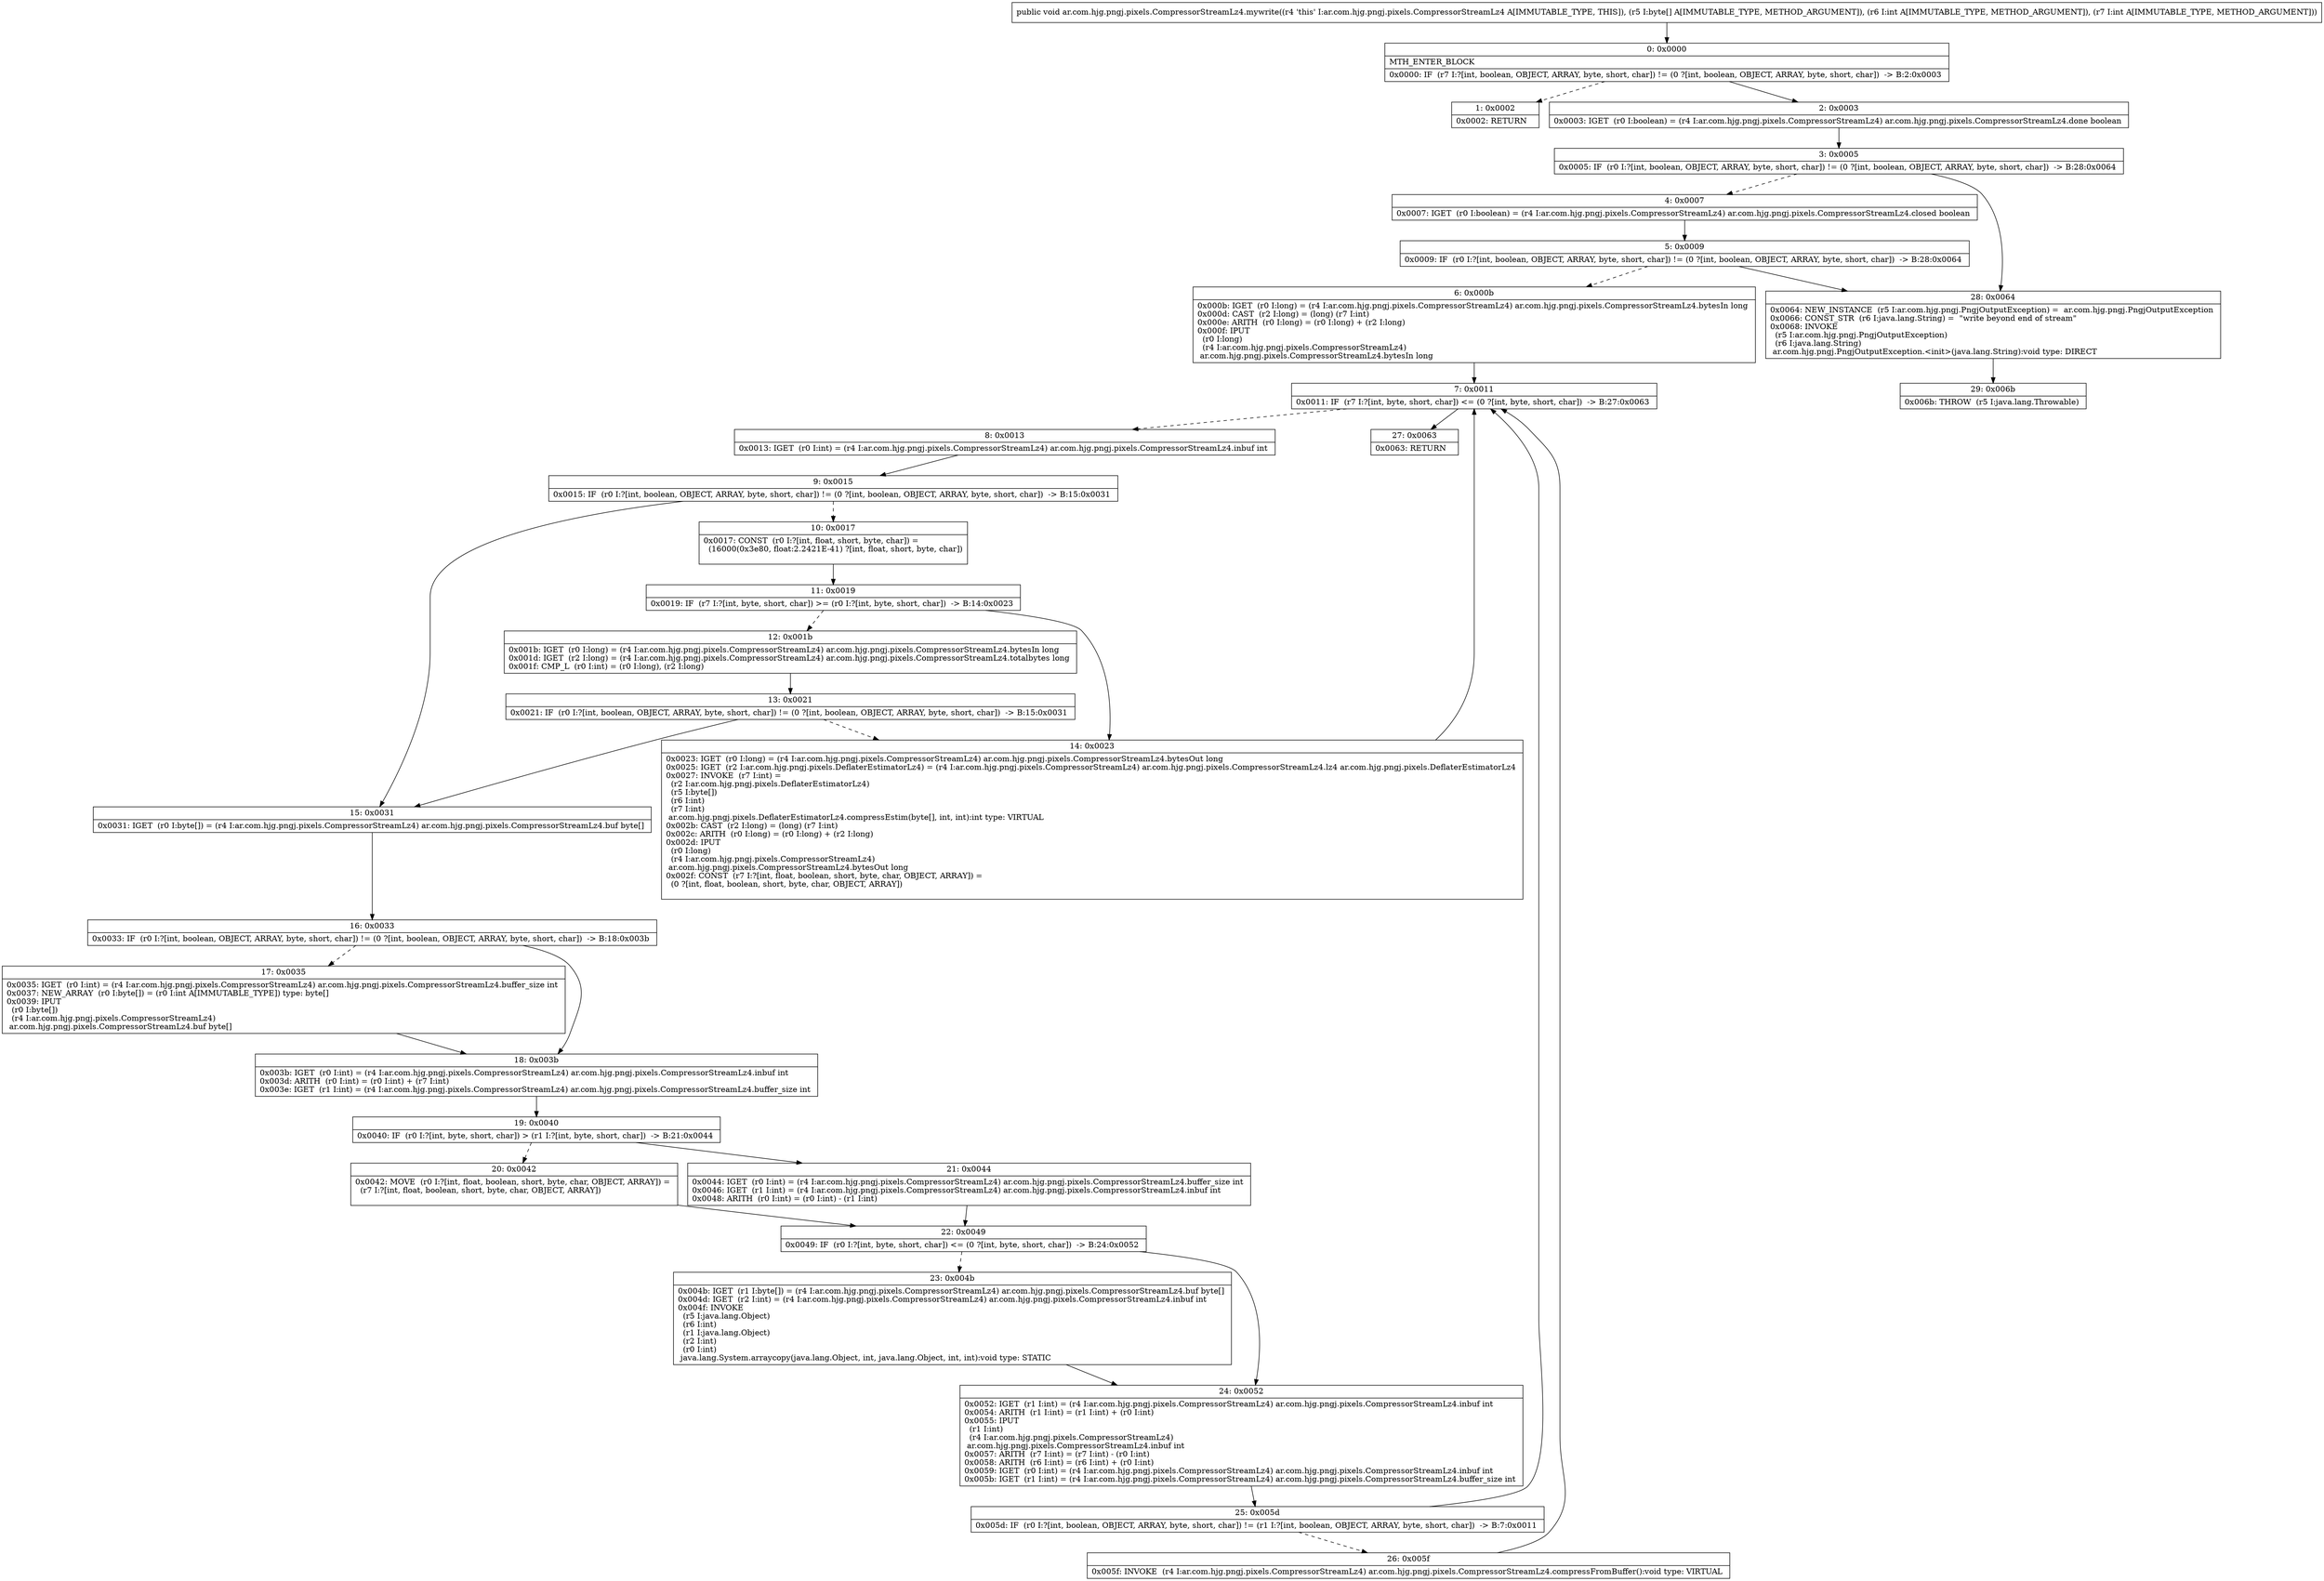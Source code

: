 digraph "CFG forar.com.hjg.pngj.pixels.CompressorStreamLz4.mywrite([BII)V" {
Node_0 [shape=record,label="{0\:\ 0x0000|MTH_ENTER_BLOCK\l|0x0000: IF  (r7 I:?[int, boolean, OBJECT, ARRAY, byte, short, char]) != (0 ?[int, boolean, OBJECT, ARRAY, byte, short, char])  \-\> B:2:0x0003 \l}"];
Node_1 [shape=record,label="{1\:\ 0x0002|0x0002: RETURN   \l}"];
Node_2 [shape=record,label="{2\:\ 0x0003|0x0003: IGET  (r0 I:boolean) = (r4 I:ar.com.hjg.pngj.pixels.CompressorStreamLz4) ar.com.hjg.pngj.pixels.CompressorStreamLz4.done boolean \l}"];
Node_3 [shape=record,label="{3\:\ 0x0005|0x0005: IF  (r0 I:?[int, boolean, OBJECT, ARRAY, byte, short, char]) != (0 ?[int, boolean, OBJECT, ARRAY, byte, short, char])  \-\> B:28:0x0064 \l}"];
Node_4 [shape=record,label="{4\:\ 0x0007|0x0007: IGET  (r0 I:boolean) = (r4 I:ar.com.hjg.pngj.pixels.CompressorStreamLz4) ar.com.hjg.pngj.pixels.CompressorStreamLz4.closed boolean \l}"];
Node_5 [shape=record,label="{5\:\ 0x0009|0x0009: IF  (r0 I:?[int, boolean, OBJECT, ARRAY, byte, short, char]) != (0 ?[int, boolean, OBJECT, ARRAY, byte, short, char])  \-\> B:28:0x0064 \l}"];
Node_6 [shape=record,label="{6\:\ 0x000b|0x000b: IGET  (r0 I:long) = (r4 I:ar.com.hjg.pngj.pixels.CompressorStreamLz4) ar.com.hjg.pngj.pixels.CompressorStreamLz4.bytesIn long \l0x000d: CAST  (r2 I:long) = (long) (r7 I:int) \l0x000e: ARITH  (r0 I:long) = (r0 I:long) + (r2 I:long) \l0x000f: IPUT  \l  (r0 I:long)\l  (r4 I:ar.com.hjg.pngj.pixels.CompressorStreamLz4)\l ar.com.hjg.pngj.pixels.CompressorStreamLz4.bytesIn long \l}"];
Node_7 [shape=record,label="{7\:\ 0x0011|0x0011: IF  (r7 I:?[int, byte, short, char]) \<= (0 ?[int, byte, short, char])  \-\> B:27:0x0063 \l}"];
Node_8 [shape=record,label="{8\:\ 0x0013|0x0013: IGET  (r0 I:int) = (r4 I:ar.com.hjg.pngj.pixels.CompressorStreamLz4) ar.com.hjg.pngj.pixels.CompressorStreamLz4.inbuf int \l}"];
Node_9 [shape=record,label="{9\:\ 0x0015|0x0015: IF  (r0 I:?[int, boolean, OBJECT, ARRAY, byte, short, char]) != (0 ?[int, boolean, OBJECT, ARRAY, byte, short, char])  \-\> B:15:0x0031 \l}"];
Node_10 [shape=record,label="{10\:\ 0x0017|0x0017: CONST  (r0 I:?[int, float, short, byte, char]) = \l  (16000(0x3e80, float:2.2421E\-41) ?[int, float, short, byte, char])\l \l}"];
Node_11 [shape=record,label="{11\:\ 0x0019|0x0019: IF  (r7 I:?[int, byte, short, char]) \>= (r0 I:?[int, byte, short, char])  \-\> B:14:0x0023 \l}"];
Node_12 [shape=record,label="{12\:\ 0x001b|0x001b: IGET  (r0 I:long) = (r4 I:ar.com.hjg.pngj.pixels.CompressorStreamLz4) ar.com.hjg.pngj.pixels.CompressorStreamLz4.bytesIn long \l0x001d: IGET  (r2 I:long) = (r4 I:ar.com.hjg.pngj.pixels.CompressorStreamLz4) ar.com.hjg.pngj.pixels.CompressorStreamLz4.totalbytes long \l0x001f: CMP_L  (r0 I:int) = (r0 I:long), (r2 I:long) \l}"];
Node_13 [shape=record,label="{13\:\ 0x0021|0x0021: IF  (r0 I:?[int, boolean, OBJECT, ARRAY, byte, short, char]) != (0 ?[int, boolean, OBJECT, ARRAY, byte, short, char])  \-\> B:15:0x0031 \l}"];
Node_14 [shape=record,label="{14\:\ 0x0023|0x0023: IGET  (r0 I:long) = (r4 I:ar.com.hjg.pngj.pixels.CompressorStreamLz4) ar.com.hjg.pngj.pixels.CompressorStreamLz4.bytesOut long \l0x0025: IGET  (r2 I:ar.com.hjg.pngj.pixels.DeflaterEstimatorLz4) = (r4 I:ar.com.hjg.pngj.pixels.CompressorStreamLz4) ar.com.hjg.pngj.pixels.CompressorStreamLz4.lz4 ar.com.hjg.pngj.pixels.DeflaterEstimatorLz4 \l0x0027: INVOKE  (r7 I:int) = \l  (r2 I:ar.com.hjg.pngj.pixels.DeflaterEstimatorLz4)\l  (r5 I:byte[])\l  (r6 I:int)\l  (r7 I:int)\l ar.com.hjg.pngj.pixels.DeflaterEstimatorLz4.compressEstim(byte[], int, int):int type: VIRTUAL \l0x002b: CAST  (r2 I:long) = (long) (r7 I:int) \l0x002c: ARITH  (r0 I:long) = (r0 I:long) + (r2 I:long) \l0x002d: IPUT  \l  (r0 I:long)\l  (r4 I:ar.com.hjg.pngj.pixels.CompressorStreamLz4)\l ar.com.hjg.pngj.pixels.CompressorStreamLz4.bytesOut long \l0x002f: CONST  (r7 I:?[int, float, boolean, short, byte, char, OBJECT, ARRAY]) = \l  (0 ?[int, float, boolean, short, byte, char, OBJECT, ARRAY])\l \l}"];
Node_15 [shape=record,label="{15\:\ 0x0031|0x0031: IGET  (r0 I:byte[]) = (r4 I:ar.com.hjg.pngj.pixels.CompressorStreamLz4) ar.com.hjg.pngj.pixels.CompressorStreamLz4.buf byte[] \l}"];
Node_16 [shape=record,label="{16\:\ 0x0033|0x0033: IF  (r0 I:?[int, boolean, OBJECT, ARRAY, byte, short, char]) != (0 ?[int, boolean, OBJECT, ARRAY, byte, short, char])  \-\> B:18:0x003b \l}"];
Node_17 [shape=record,label="{17\:\ 0x0035|0x0035: IGET  (r0 I:int) = (r4 I:ar.com.hjg.pngj.pixels.CompressorStreamLz4) ar.com.hjg.pngj.pixels.CompressorStreamLz4.buffer_size int \l0x0037: NEW_ARRAY  (r0 I:byte[]) = (r0 I:int A[IMMUTABLE_TYPE]) type: byte[] \l0x0039: IPUT  \l  (r0 I:byte[])\l  (r4 I:ar.com.hjg.pngj.pixels.CompressorStreamLz4)\l ar.com.hjg.pngj.pixels.CompressorStreamLz4.buf byte[] \l}"];
Node_18 [shape=record,label="{18\:\ 0x003b|0x003b: IGET  (r0 I:int) = (r4 I:ar.com.hjg.pngj.pixels.CompressorStreamLz4) ar.com.hjg.pngj.pixels.CompressorStreamLz4.inbuf int \l0x003d: ARITH  (r0 I:int) = (r0 I:int) + (r7 I:int) \l0x003e: IGET  (r1 I:int) = (r4 I:ar.com.hjg.pngj.pixels.CompressorStreamLz4) ar.com.hjg.pngj.pixels.CompressorStreamLz4.buffer_size int \l}"];
Node_19 [shape=record,label="{19\:\ 0x0040|0x0040: IF  (r0 I:?[int, byte, short, char]) \> (r1 I:?[int, byte, short, char])  \-\> B:21:0x0044 \l}"];
Node_20 [shape=record,label="{20\:\ 0x0042|0x0042: MOVE  (r0 I:?[int, float, boolean, short, byte, char, OBJECT, ARRAY]) = \l  (r7 I:?[int, float, boolean, short, byte, char, OBJECT, ARRAY])\l \l}"];
Node_21 [shape=record,label="{21\:\ 0x0044|0x0044: IGET  (r0 I:int) = (r4 I:ar.com.hjg.pngj.pixels.CompressorStreamLz4) ar.com.hjg.pngj.pixels.CompressorStreamLz4.buffer_size int \l0x0046: IGET  (r1 I:int) = (r4 I:ar.com.hjg.pngj.pixels.CompressorStreamLz4) ar.com.hjg.pngj.pixels.CompressorStreamLz4.inbuf int \l0x0048: ARITH  (r0 I:int) = (r0 I:int) \- (r1 I:int) \l}"];
Node_22 [shape=record,label="{22\:\ 0x0049|0x0049: IF  (r0 I:?[int, byte, short, char]) \<= (0 ?[int, byte, short, char])  \-\> B:24:0x0052 \l}"];
Node_23 [shape=record,label="{23\:\ 0x004b|0x004b: IGET  (r1 I:byte[]) = (r4 I:ar.com.hjg.pngj.pixels.CompressorStreamLz4) ar.com.hjg.pngj.pixels.CompressorStreamLz4.buf byte[] \l0x004d: IGET  (r2 I:int) = (r4 I:ar.com.hjg.pngj.pixels.CompressorStreamLz4) ar.com.hjg.pngj.pixels.CompressorStreamLz4.inbuf int \l0x004f: INVOKE  \l  (r5 I:java.lang.Object)\l  (r6 I:int)\l  (r1 I:java.lang.Object)\l  (r2 I:int)\l  (r0 I:int)\l java.lang.System.arraycopy(java.lang.Object, int, java.lang.Object, int, int):void type: STATIC \l}"];
Node_24 [shape=record,label="{24\:\ 0x0052|0x0052: IGET  (r1 I:int) = (r4 I:ar.com.hjg.pngj.pixels.CompressorStreamLz4) ar.com.hjg.pngj.pixels.CompressorStreamLz4.inbuf int \l0x0054: ARITH  (r1 I:int) = (r1 I:int) + (r0 I:int) \l0x0055: IPUT  \l  (r1 I:int)\l  (r4 I:ar.com.hjg.pngj.pixels.CompressorStreamLz4)\l ar.com.hjg.pngj.pixels.CompressorStreamLz4.inbuf int \l0x0057: ARITH  (r7 I:int) = (r7 I:int) \- (r0 I:int) \l0x0058: ARITH  (r6 I:int) = (r6 I:int) + (r0 I:int) \l0x0059: IGET  (r0 I:int) = (r4 I:ar.com.hjg.pngj.pixels.CompressorStreamLz4) ar.com.hjg.pngj.pixels.CompressorStreamLz4.inbuf int \l0x005b: IGET  (r1 I:int) = (r4 I:ar.com.hjg.pngj.pixels.CompressorStreamLz4) ar.com.hjg.pngj.pixels.CompressorStreamLz4.buffer_size int \l}"];
Node_25 [shape=record,label="{25\:\ 0x005d|0x005d: IF  (r0 I:?[int, boolean, OBJECT, ARRAY, byte, short, char]) != (r1 I:?[int, boolean, OBJECT, ARRAY, byte, short, char])  \-\> B:7:0x0011 \l}"];
Node_26 [shape=record,label="{26\:\ 0x005f|0x005f: INVOKE  (r4 I:ar.com.hjg.pngj.pixels.CompressorStreamLz4) ar.com.hjg.pngj.pixels.CompressorStreamLz4.compressFromBuffer():void type: VIRTUAL \l}"];
Node_27 [shape=record,label="{27\:\ 0x0063|0x0063: RETURN   \l}"];
Node_28 [shape=record,label="{28\:\ 0x0064|0x0064: NEW_INSTANCE  (r5 I:ar.com.hjg.pngj.PngjOutputException) =  ar.com.hjg.pngj.PngjOutputException \l0x0066: CONST_STR  (r6 I:java.lang.String) =  \"write beyond end of stream\" \l0x0068: INVOKE  \l  (r5 I:ar.com.hjg.pngj.PngjOutputException)\l  (r6 I:java.lang.String)\l ar.com.hjg.pngj.PngjOutputException.\<init\>(java.lang.String):void type: DIRECT \l}"];
Node_29 [shape=record,label="{29\:\ 0x006b|0x006b: THROW  (r5 I:java.lang.Throwable) \l}"];
MethodNode[shape=record,label="{public void ar.com.hjg.pngj.pixels.CompressorStreamLz4.mywrite((r4 'this' I:ar.com.hjg.pngj.pixels.CompressorStreamLz4 A[IMMUTABLE_TYPE, THIS]), (r5 I:byte[] A[IMMUTABLE_TYPE, METHOD_ARGUMENT]), (r6 I:int A[IMMUTABLE_TYPE, METHOD_ARGUMENT]), (r7 I:int A[IMMUTABLE_TYPE, METHOD_ARGUMENT])) }"];
MethodNode -> Node_0;
Node_0 -> Node_1[style=dashed];
Node_0 -> Node_2;
Node_2 -> Node_3;
Node_3 -> Node_4[style=dashed];
Node_3 -> Node_28;
Node_4 -> Node_5;
Node_5 -> Node_6[style=dashed];
Node_5 -> Node_28;
Node_6 -> Node_7;
Node_7 -> Node_8[style=dashed];
Node_7 -> Node_27;
Node_8 -> Node_9;
Node_9 -> Node_10[style=dashed];
Node_9 -> Node_15;
Node_10 -> Node_11;
Node_11 -> Node_12[style=dashed];
Node_11 -> Node_14;
Node_12 -> Node_13;
Node_13 -> Node_14[style=dashed];
Node_13 -> Node_15;
Node_14 -> Node_7;
Node_15 -> Node_16;
Node_16 -> Node_17[style=dashed];
Node_16 -> Node_18;
Node_17 -> Node_18;
Node_18 -> Node_19;
Node_19 -> Node_20[style=dashed];
Node_19 -> Node_21;
Node_20 -> Node_22;
Node_21 -> Node_22;
Node_22 -> Node_23[style=dashed];
Node_22 -> Node_24;
Node_23 -> Node_24;
Node_24 -> Node_25;
Node_25 -> Node_7;
Node_25 -> Node_26[style=dashed];
Node_26 -> Node_7;
Node_28 -> Node_29;
}

